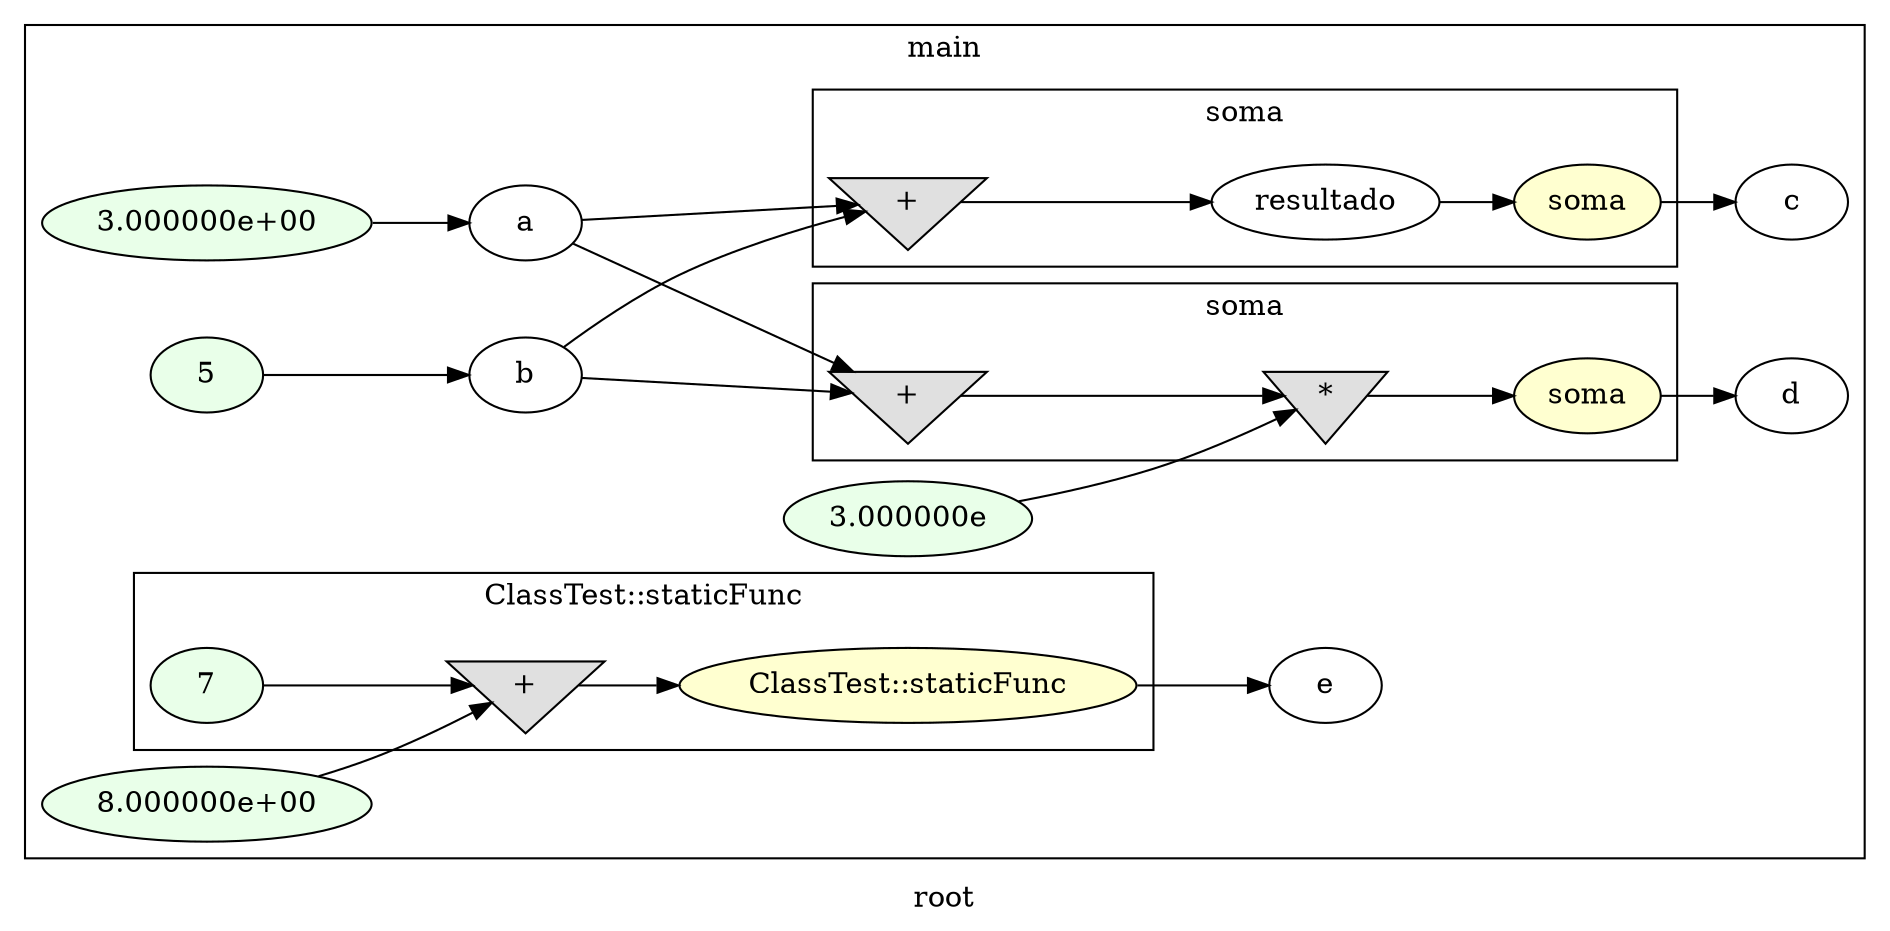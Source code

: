 digraph G
{
rankdir=LR;
label = "root";
subgraph cluster_1 {
label = "main";
parent = "G";
startinglines = "16_22_22";
	node_000001 [ label = "3.000000e+00", style=filled, fillcolor="#E9FFE9", startinglines=25 ]
	node_000002 [ label = "a", startingline=25 ]
	node_000003 [ label = "5", style=filled, fillcolor="#E9FFE9", startinglines=26 ]
	node_000004 [ label = "b", startingline=26 ]
	node_000008 [ label = "c", startingline=6 ]
	node_000009 [ label = "3.000000e", style=filled, fillcolor="#E9FFE9", startinglines=29 ]
	node_000013 [ label = "d", startingline=11 ]
	node_000014 [ label = "8.000000e+00", style=filled, fillcolor="#E9FFE9", startinglines=31 ]
	node_000018 [ label = "e", startingline=18 ]
subgraph cluster_2 {
label = "soma";
parent = "cluster_1";
startinglines = "25_26_27";
	node_000005 [ label = "+", shape=invtriangle, style=filled, fillcolor="#E0E0E0", startinglines=5 ]
	node_000006 [ label = "resultado", startingline=5 ]
	node_000007 [ label = "soma", style=filled, fillcolor="#FFFFD0", startinglines=6 ]
}
subgraph cluster_3 {
label = "soma";
parent = "cluster_1";
startinglines = "5_6_29";
	node_000010 [ label = "+", shape=invtriangle, style=filled, fillcolor="#E0E0E0", startinglines=11 ]
	node_000011 [ label = "*", shape=invtriangle, style=filled, fillcolor="#E0E0E0", startinglines=11 ]
	node_000012 [ label = "soma", style=filled, fillcolor="#FFFFD0", startinglines=11 ]
}
subgraph cluster_4 {
label = "ClassTest::staticFunc";
parent = "cluster_1";
startinglines = "29_11_31";
	node_000015 [ label = "7", style=filled, fillcolor="#E9FFE9", startinglines=18 ]
	node_000016 [ label = "+", shape=invtriangle, style=filled, fillcolor="#E0E0E0", startinglines=18 ]
	node_000017 [ label = "ClassTest::staticFunc", style=filled, fillcolor="#FFFFD0", startinglines=18 ]
}
}
	node_000001 -> node_000002
	node_000002 -> node_000005
	node_000002 -> node_000010
	node_000003 -> node_000004
	node_000004 -> node_000005
	node_000004 -> node_000010
	node_000009 -> node_000011
	node_000014 -> node_000016
	node_000005 -> node_000006
	node_000006 -> node_000007
	node_000007 -> node_000008
	node_000010 -> node_000011
	node_000011 -> node_000012
	node_000012 -> node_000013
	node_000015 -> node_000016
	node_000016 -> node_000017
	node_000017 -> node_000018
}
